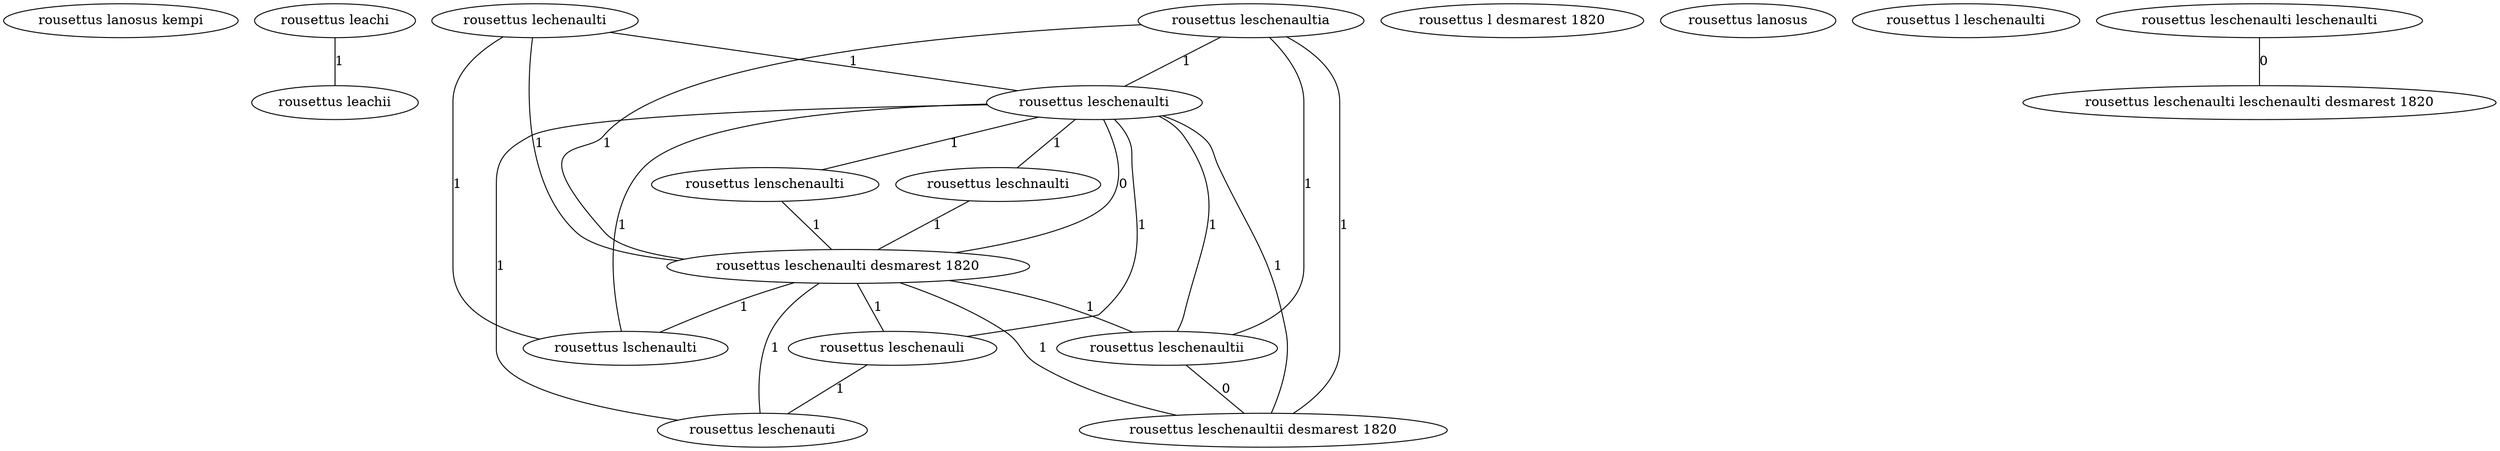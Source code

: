 graph G {
90700 [label="rousettus lanosus kempi"];
634904 [label="rousettus leachi"];
4498275 [label="rousettus lechenaulti"];
4400364 [label="rousettus leschenaultia"];
4282971 [label="rousettus l desmarest 1820"];
36786 [label="rousettus leschenaulti"];
345452 [label="rousettus lanosus"];
32985 [label="rousettus lenschenaulti"];
2531699 [label="rousettus leschnaulti"];
2530974 [label="rousettus l leschenaulti"];
2527970 [label="rousettus leachii"];
230139 [label="rousettus leschenaulti leschenaulti"];
227106 [label="rousettus leschenaulti desmarest 1820"];
222959 [label="rousettus leschenaulti leschenaulti desmarest 1820"];
1440960 [label="rousettus leschenaultii"];
1432126 [label="rousettus leschenauli"];
1084847 [label="rousettus leschenaultii desmarest 1820"];
1020029 [label="rousettus lschenaulti"];
1014430 [label="rousettus leschenauti"];
634904 -- 2527970 [label="1"];
4498275 -- 36786 [label="1"];
4498275 -- 227106 [label="1"];
4498275 -- 1020029 [label="1"];
4400364 -- 36786 [label="1"];
4400364 -- 227106 [label="1"];
4400364 -- 1440960 [label="1"];
4400364 -- 1084847 [label="1"];
36786 -- 32985 [label="1"];
36786 -- 2531699 [label="1"];
36786 -- 227106 [label="0"];
36786 -- 1440960 [label="1"];
36786 -- 1432126 [label="1"];
36786 -- 1084847 [label="1"];
36786 -- 1020029 [label="1"];
36786 -- 1014430 [label="1"];
32985 -- 227106 [label="1"];
2531699 -- 227106 [label="1"];
230139 -- 222959 [label="0"];
227106 -- 1440960 [label="1"];
227106 -- 1432126 [label="1"];
227106 -- 1084847 [label="1"];
227106 -- 1020029 [label="1"];
227106 -- 1014430 [label="1"];
1440960 -- 1084847 [label="0"];
1432126 -- 1014430 [label="1"];
}
